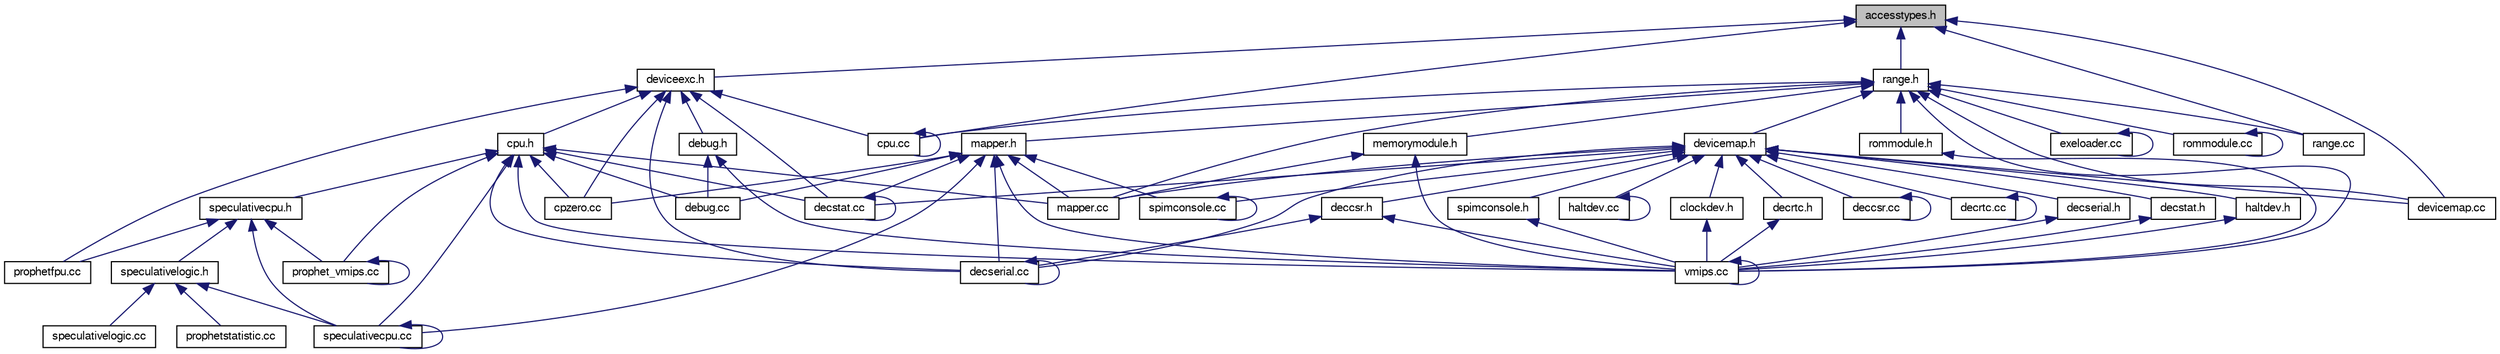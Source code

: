 digraph G
{
  edge [fontname="FreeSans",fontsize="10",labelfontname="FreeSans",labelfontsize="10"];
  node [fontname="FreeSans",fontsize="10",shape=record];
  Node1 [label="accesstypes.h",height=0.2,width=0.4,color="black", fillcolor="grey75", style="filled" fontcolor="black"];
  Node1 -> Node2 [dir=back,color="midnightblue",fontsize="10",style="solid"];
  Node2 [label="cpu.cc",height=0.2,width=0.4,color="black", fillcolor="white", style="filled",URL="$cpu_8cc.html"];
  Node2 -> Node2 [dir=back,color="midnightblue",fontsize="10",style="solid"];
  Node1 -> Node3 [dir=back,color="midnightblue",fontsize="10",style="solid"];
  Node3 [label="deviceexc.h",height=0.2,width=0.4,color="black", fillcolor="white", style="filled",URL="$deviceexc_8h.html"];
  Node3 -> Node2 [dir=back,color="midnightblue",fontsize="10",style="solid"];
  Node3 -> Node4 [dir=back,color="midnightblue",fontsize="10",style="solid"];
  Node4 [label="cpu.h",height=0.2,width=0.4,color="black", fillcolor="white", style="filled",URL="$cpu_8h.html"];
  Node4 -> Node5 [dir=back,color="midnightblue",fontsize="10",style="solid"];
  Node5 [label="cpzero.cc",height=0.2,width=0.4,color="black", fillcolor="white", style="filled",URL="$cpzero_8cc.html"];
  Node4 -> Node6 [dir=back,color="midnightblue",fontsize="10",style="solid"];
  Node6 [label="debug.cc",height=0.2,width=0.4,color="black", fillcolor="white", style="filled",URL="$debug_8cc.html"];
  Node4 -> Node7 [dir=back,color="midnightblue",fontsize="10",style="solid"];
  Node7 [label="decserial.cc",height=0.2,width=0.4,color="black", fillcolor="white", style="filled",URL="$decserial_8cc.html"];
  Node7 -> Node7 [dir=back,color="midnightblue",fontsize="10",style="solid"];
  Node4 -> Node8 [dir=back,color="midnightblue",fontsize="10",style="solid"];
  Node8 [label="decstat.cc",height=0.2,width=0.4,color="black", fillcolor="white", style="filled",URL="$decstat_8cc.html"];
  Node8 -> Node8 [dir=back,color="midnightblue",fontsize="10",style="solid"];
  Node4 -> Node9 [dir=back,color="midnightblue",fontsize="10",style="solid"];
  Node9 [label="mapper.cc",height=0.2,width=0.4,color="black", fillcolor="white", style="filled",URL="$mapper_8cc.html"];
  Node4 -> Node10 [dir=back,color="midnightblue",fontsize="10",style="solid"];
  Node10 [label="prophet_vmips.cc",height=0.2,width=0.4,color="black", fillcolor="white", style="filled",URL="$prophet__vmips_8cc.html"];
  Node10 -> Node10 [dir=back,color="midnightblue",fontsize="10",style="solid"];
  Node4 -> Node11 [dir=back,color="midnightblue",fontsize="10",style="solid"];
  Node11 [label="speculativecpu.cc",height=0.2,width=0.4,color="black", fillcolor="white", style="filled",URL="$speculativecpu_8cc.html"];
  Node11 -> Node11 [dir=back,color="midnightblue",fontsize="10",style="solid"];
  Node4 -> Node12 [dir=back,color="midnightblue",fontsize="10",style="solid"];
  Node12 [label="speculativecpu.h",height=0.2,width=0.4,color="black", fillcolor="white", style="filled",URL="$speculativecpu_8h.html"];
  Node12 -> Node10 [dir=back,color="midnightblue",fontsize="10",style="solid"];
  Node12 -> Node13 [dir=back,color="midnightblue",fontsize="10",style="solid"];
  Node13 [label="prophetfpu.cc",height=0.2,width=0.4,color="black", fillcolor="white", style="filled",URL="$prophetfpu_8cc.html"];
  Node12 -> Node11 [dir=back,color="midnightblue",fontsize="10",style="solid"];
  Node12 -> Node14 [dir=back,color="midnightblue",fontsize="10",style="solid"];
  Node14 [label="speculativelogic.h",height=0.2,width=0.4,color="black", fillcolor="white", style="filled",URL="$speculativelogic_8h.html"];
  Node14 -> Node15 [dir=back,color="midnightblue",fontsize="10",style="solid"];
  Node15 [label="prophetstatistic.cc",height=0.2,width=0.4,color="black", fillcolor="white", style="filled",URL="$prophetstatistic_8cc.html"];
  Node14 -> Node11 [dir=back,color="midnightblue",fontsize="10",style="solid"];
  Node14 -> Node16 [dir=back,color="midnightblue",fontsize="10",style="solid"];
  Node16 [label="speculativelogic.cc",height=0.2,width=0.4,color="black", fillcolor="white", style="filled",URL="$speculativelogic_8cc.html"];
  Node4 -> Node17 [dir=back,color="midnightblue",fontsize="10",style="solid"];
  Node17 [label="vmips.cc",height=0.2,width=0.4,color="black", fillcolor="white", style="filled",URL="$vmips_8cc.html"];
  Node17 -> Node17 [dir=back,color="midnightblue",fontsize="10",style="solid"];
  Node3 -> Node5 [dir=back,color="midnightblue",fontsize="10",style="solid"];
  Node3 -> Node18 [dir=back,color="midnightblue",fontsize="10",style="solid"];
  Node18 [label="debug.h",height=0.2,width=0.4,color="black", fillcolor="white", style="filled",URL="$debug_8h.html"];
  Node18 -> Node6 [dir=back,color="midnightblue",fontsize="10",style="solid"];
  Node18 -> Node17 [dir=back,color="midnightblue",fontsize="10",style="solid"];
  Node3 -> Node7 [dir=back,color="midnightblue",fontsize="10",style="solid"];
  Node3 -> Node8 [dir=back,color="midnightblue",fontsize="10",style="solid"];
  Node3 -> Node13 [dir=back,color="midnightblue",fontsize="10",style="solid"];
  Node1 -> Node19 [dir=back,color="midnightblue",fontsize="10",style="solid"];
  Node19 [label="devicemap.cc",height=0.2,width=0.4,color="black", fillcolor="white", style="filled",URL="$devicemap_8cc.html"];
  Node1 -> Node20 [dir=back,color="midnightblue",fontsize="10",style="solid"];
  Node20 [label="range.cc",height=0.2,width=0.4,color="black", fillcolor="white", style="filled",URL="$range_8cc.html"];
  Node1 -> Node21 [dir=back,color="midnightblue",fontsize="10",style="solid"];
  Node21 [label="range.h",height=0.2,width=0.4,color="black", fillcolor="white", style="filled",URL="$range_8h.html"];
  Node21 -> Node2 [dir=back,color="midnightblue",fontsize="10",style="solid"];
  Node21 -> Node19 [dir=back,color="midnightblue",fontsize="10",style="solid"];
  Node21 -> Node22 [dir=back,color="midnightblue",fontsize="10",style="solid"];
  Node22 [label="devicemap.h",height=0.2,width=0.4,color="black", fillcolor="white", style="filled",URL="$devicemap_8h.html"];
  Node22 -> Node23 [dir=back,color="midnightblue",fontsize="10",style="solid"];
  Node23 [label="clockdev.h",height=0.2,width=0.4,color="black", fillcolor="white", style="filled",URL="$clockdev_8h.html"];
  Node23 -> Node17 [dir=back,color="midnightblue",fontsize="10",style="solid"];
  Node22 -> Node24 [dir=back,color="midnightblue",fontsize="10",style="solid"];
  Node24 [label="deccsr.cc",height=0.2,width=0.4,color="black", fillcolor="white", style="filled",URL="$deccsr_8cc.html"];
  Node24 -> Node24 [dir=back,color="midnightblue",fontsize="10",style="solid"];
  Node22 -> Node25 [dir=back,color="midnightblue",fontsize="10",style="solid"];
  Node25 [label="deccsr.h",height=0.2,width=0.4,color="black", fillcolor="white", style="filled",URL="$deccsr_8h.html"];
  Node25 -> Node7 [dir=back,color="midnightblue",fontsize="10",style="solid"];
  Node25 -> Node17 [dir=back,color="midnightblue",fontsize="10",style="solid"];
  Node22 -> Node26 [dir=back,color="midnightblue",fontsize="10",style="solid"];
  Node26 [label="decrtc.cc",height=0.2,width=0.4,color="black", fillcolor="white", style="filled",URL="$decrtc_8cc.html"];
  Node26 -> Node26 [dir=back,color="midnightblue",fontsize="10",style="solid"];
  Node22 -> Node27 [dir=back,color="midnightblue",fontsize="10",style="solid"];
  Node27 [label="decrtc.h",height=0.2,width=0.4,color="black", fillcolor="white", style="filled",URL="$decrtc_8h.html"];
  Node27 -> Node17 [dir=back,color="midnightblue",fontsize="10",style="solid"];
  Node22 -> Node7 [dir=back,color="midnightblue",fontsize="10",style="solid"];
  Node22 -> Node28 [dir=back,color="midnightblue",fontsize="10",style="solid"];
  Node28 [label="decserial.h",height=0.2,width=0.4,color="black", fillcolor="white", style="filled",URL="$decserial_8h.html"];
  Node28 -> Node17 [dir=back,color="midnightblue",fontsize="10",style="solid"];
  Node22 -> Node8 [dir=back,color="midnightblue",fontsize="10",style="solid"];
  Node22 -> Node29 [dir=back,color="midnightblue",fontsize="10",style="solid"];
  Node29 [label="decstat.h",height=0.2,width=0.4,color="black", fillcolor="white", style="filled",URL="$decstat_8h.html"];
  Node29 -> Node17 [dir=back,color="midnightblue",fontsize="10",style="solid"];
  Node22 -> Node19 [dir=back,color="midnightblue",fontsize="10",style="solid"];
  Node22 -> Node30 [dir=back,color="midnightblue",fontsize="10",style="solid"];
  Node30 [label="haltdev.cc",height=0.2,width=0.4,color="black", fillcolor="white", style="filled",URL="$haltdev_8cc.html"];
  Node30 -> Node30 [dir=back,color="midnightblue",fontsize="10",style="solid"];
  Node22 -> Node31 [dir=back,color="midnightblue",fontsize="10",style="solid"];
  Node31 [label="haltdev.h",height=0.2,width=0.4,color="black", fillcolor="white", style="filled",URL="$haltdev_8h.html"];
  Node31 -> Node17 [dir=back,color="midnightblue",fontsize="10",style="solid"];
  Node22 -> Node9 [dir=back,color="midnightblue",fontsize="10",style="solid"];
  Node22 -> Node32 [dir=back,color="midnightblue",fontsize="10",style="solid"];
  Node32 [label="spimconsole.cc",height=0.2,width=0.4,color="black", fillcolor="white", style="filled",URL="$spimconsole_8cc.html"];
  Node32 -> Node32 [dir=back,color="midnightblue",fontsize="10",style="solid"];
  Node22 -> Node33 [dir=back,color="midnightblue",fontsize="10",style="solid"];
  Node33 [label="spimconsole.h",height=0.2,width=0.4,color="black", fillcolor="white", style="filled",URL="$spimconsole_8h.html"];
  Node33 -> Node17 [dir=back,color="midnightblue",fontsize="10",style="solid"];
  Node21 -> Node34 [dir=back,color="midnightblue",fontsize="10",style="solid"];
  Node34 [label="exeloader.cc",height=0.2,width=0.4,color="black", fillcolor="white", style="filled",URL="$exeloader_8cc.html"];
  Node34 -> Node34 [dir=back,color="midnightblue",fontsize="10",style="solid"];
  Node21 -> Node9 [dir=back,color="midnightblue",fontsize="10",style="solid"];
  Node21 -> Node35 [dir=back,color="midnightblue",fontsize="10",style="solid"];
  Node35 [label="mapper.h",height=0.2,width=0.4,color="black", fillcolor="white", style="filled",URL="$mapper_8h.html"];
  Node35 -> Node5 [dir=back,color="midnightblue",fontsize="10",style="solid"];
  Node35 -> Node6 [dir=back,color="midnightblue",fontsize="10",style="solid"];
  Node35 -> Node7 [dir=back,color="midnightblue",fontsize="10",style="solid"];
  Node35 -> Node8 [dir=back,color="midnightblue",fontsize="10",style="solid"];
  Node35 -> Node9 [dir=back,color="midnightblue",fontsize="10",style="solid"];
  Node35 -> Node11 [dir=back,color="midnightblue",fontsize="10",style="solid"];
  Node35 -> Node32 [dir=back,color="midnightblue",fontsize="10",style="solid"];
  Node35 -> Node17 [dir=back,color="midnightblue",fontsize="10",style="solid"];
  Node21 -> Node36 [dir=back,color="midnightblue",fontsize="10",style="solid"];
  Node36 [label="memorymodule.h",height=0.2,width=0.4,color="black", fillcolor="white", style="filled",URL="$memorymodule_8h.html"];
  Node36 -> Node9 [dir=back,color="midnightblue",fontsize="10",style="solid"];
  Node36 -> Node17 [dir=back,color="midnightblue",fontsize="10",style="solid"];
  Node21 -> Node20 [dir=back,color="midnightblue",fontsize="10",style="solid"];
  Node21 -> Node37 [dir=back,color="midnightblue",fontsize="10",style="solid"];
  Node37 [label="rommodule.cc",height=0.2,width=0.4,color="black", fillcolor="white", style="filled",URL="$rommodule_8cc.html"];
  Node37 -> Node37 [dir=back,color="midnightblue",fontsize="10",style="solid"];
  Node21 -> Node38 [dir=back,color="midnightblue",fontsize="10",style="solid"];
  Node38 [label="rommodule.h",height=0.2,width=0.4,color="black", fillcolor="white", style="filled",URL="$rommodule_8h.html"];
  Node38 -> Node17 [dir=back,color="midnightblue",fontsize="10",style="solid"];
  Node21 -> Node17 [dir=back,color="midnightblue",fontsize="10",style="solid"];
}
